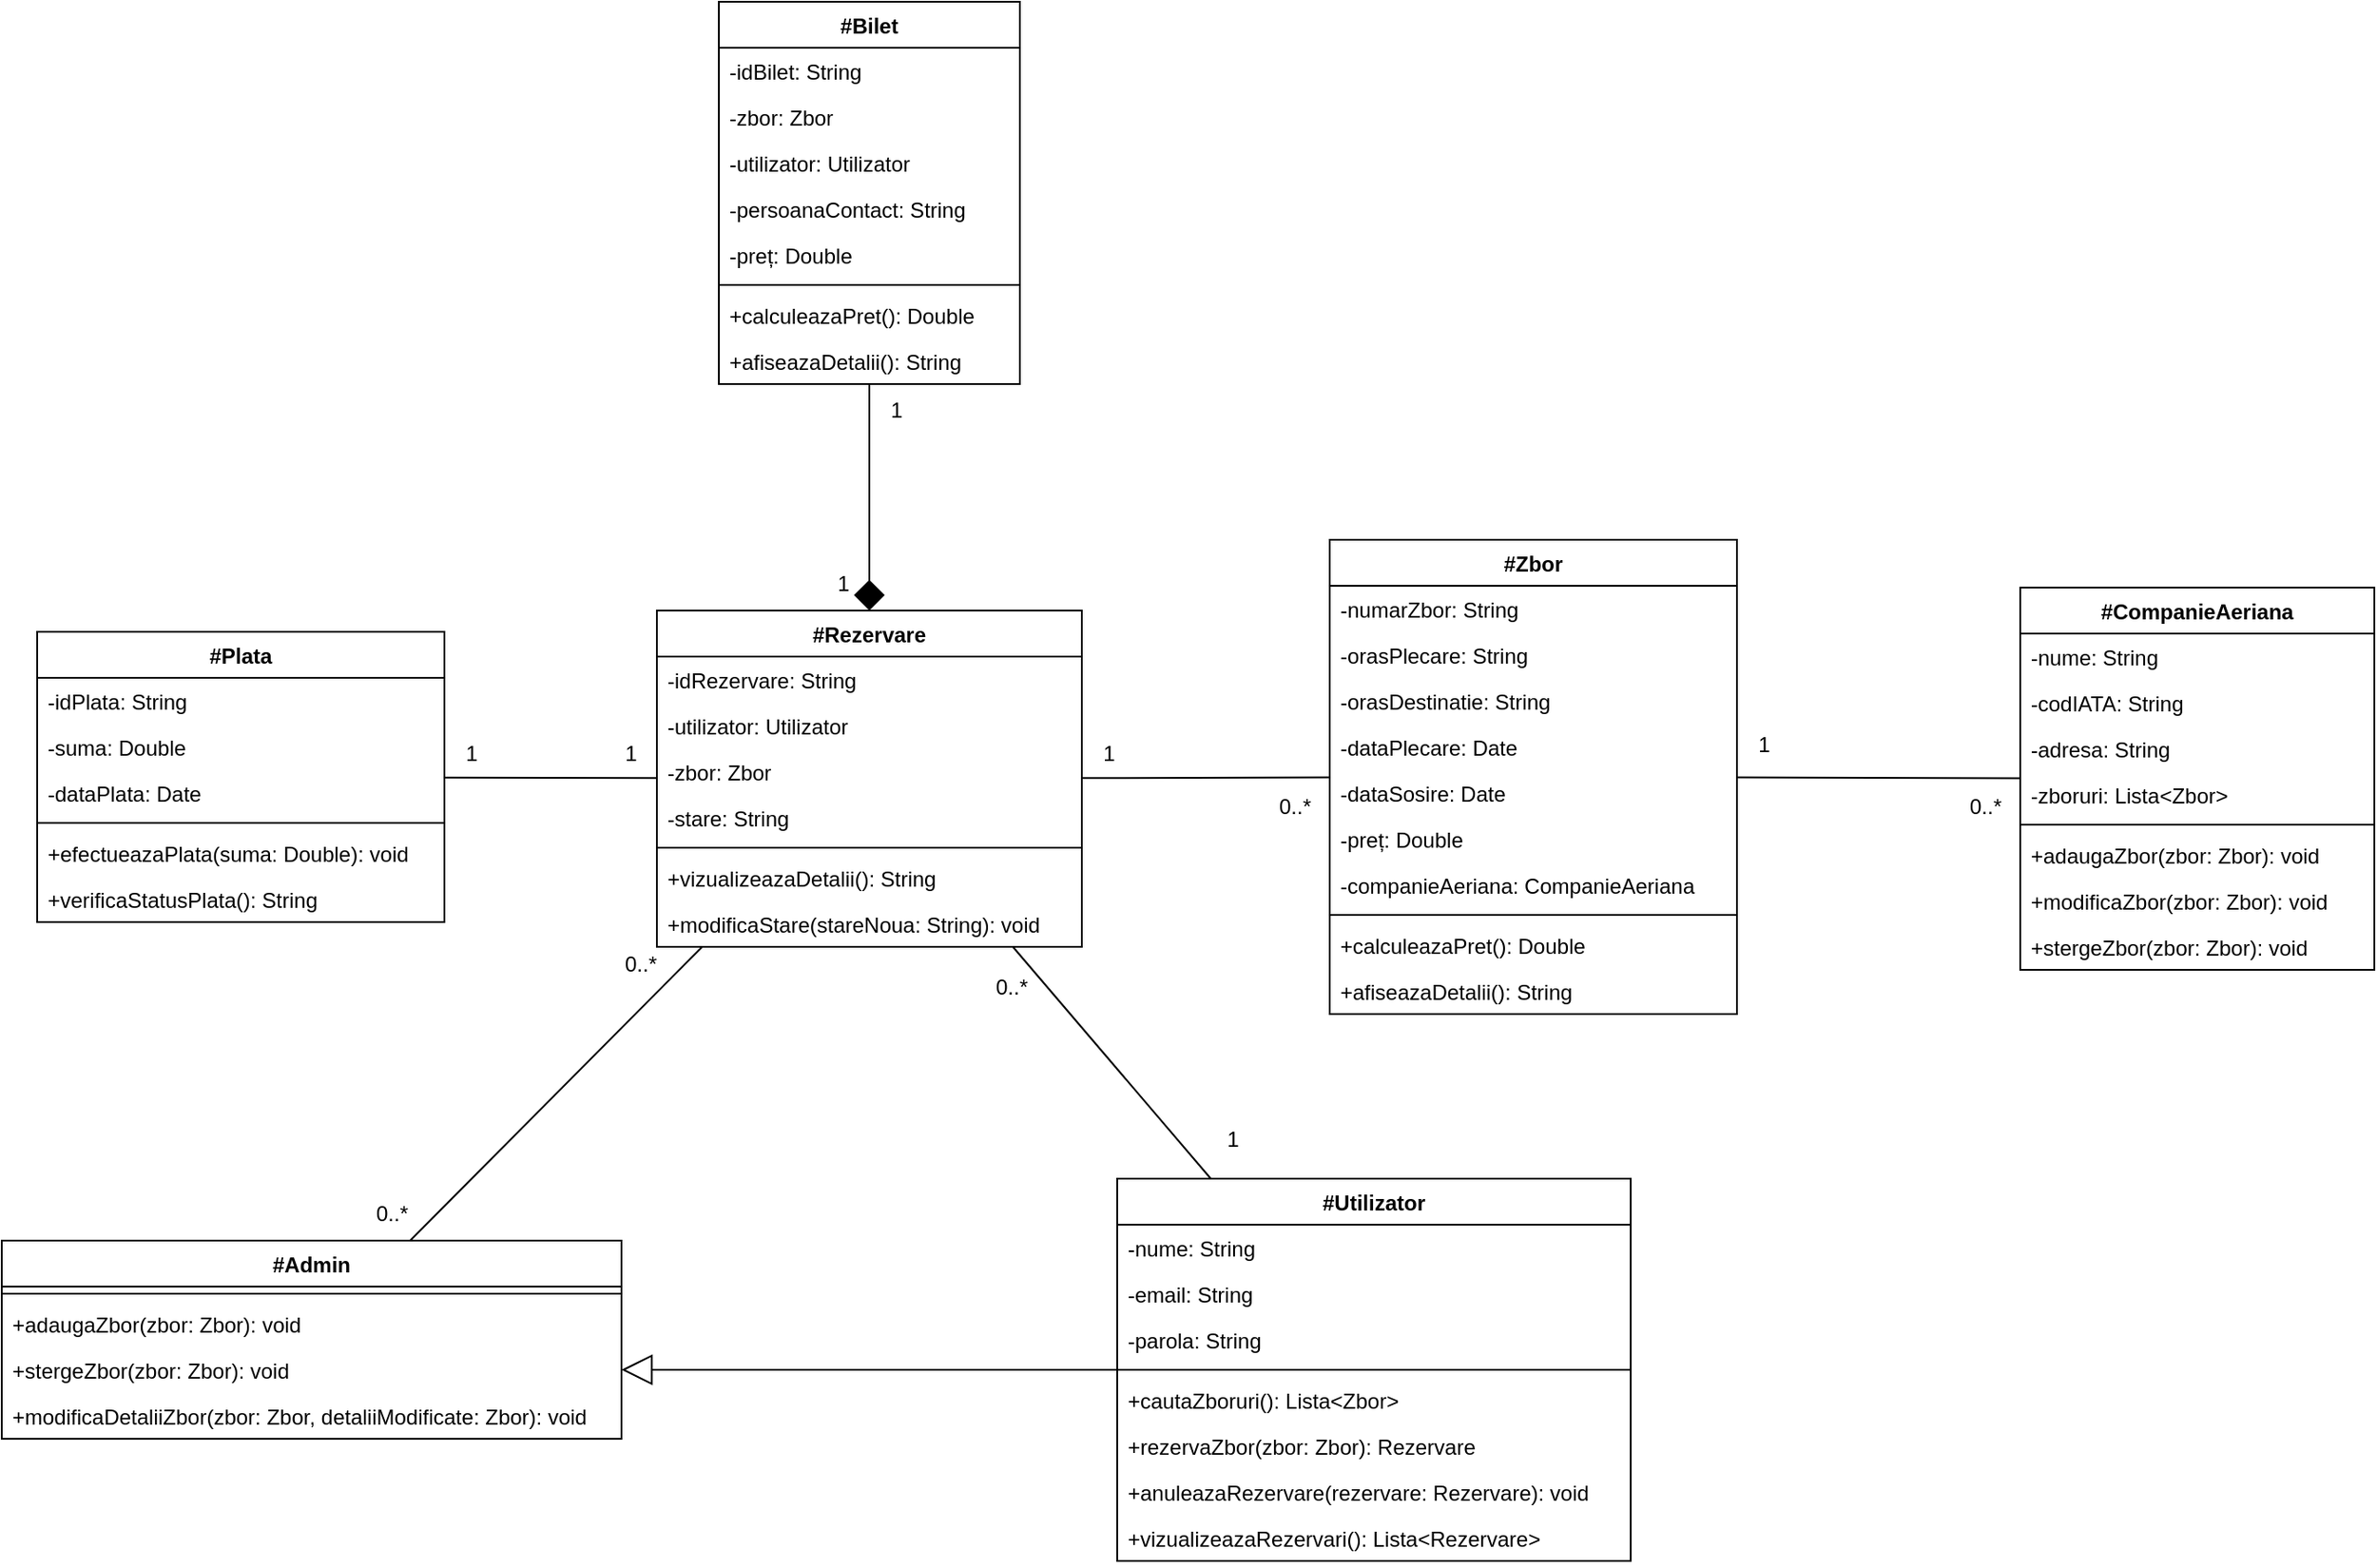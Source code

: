 <mxfile>
    <diagram id="0ODdejSlGo2WSzN84_o3" name="CLASE">
        <mxGraphModel dx="770" dy="530" grid="1" gridSize="10" guides="1" tooltips="1" connect="1" arrows="1" fold="1" page="1" pageScale="1" pageWidth="850" pageHeight="1100" math="0" shadow="0">
            <root>
                <mxCell id="0"/>
                <mxCell id="1" parent="0"/>
                <mxCell id="81" style="edgeStyle=none;html=1;endArrow=none;endFill=0;arcSize=20;enumerate=0;comic=0;strokeWidth=1;" edge="1" parent="1" source="2" target="52">
                    <mxGeometry relative="1" as="geometry"/>
                </mxCell>
                <mxCell id="2" value="#Utilizator" style="swimlane;fontStyle=1;childLayout=stackLayout;horizontal=1;startSize=26;horizontalStack=0;resizeParent=1;resizeParentMax=0;resizeLast=0;collapsible=1;marginBottom=0;fillColor=light-dark(#FFFFFF,#336600);" vertex="1" parent="1">
                    <mxGeometry x="670" y="795" width="290" height="216" as="geometry"/>
                </mxCell>
                <mxCell id="3" value="-nume: String" style="text;strokeColor=none;fillColor=none;align=left;verticalAlign=top;spacingLeft=4;spacingRight=4;overflow=hidden;rotatable=0;points=[[0,0.5],[1,0.5]];portConstraint=eastwest;" vertex="1" parent="2">
                    <mxGeometry y="26" width="290" height="26" as="geometry"/>
                </mxCell>
                <mxCell id="4" value="-email: String" style="text;strokeColor=none;fillColor=none;align=left;verticalAlign=top;spacingLeft=4;spacingRight=4;overflow=hidden;rotatable=0;points=[[0,0.5],[1,0.5]];portConstraint=eastwest;" vertex="1" parent="2">
                    <mxGeometry y="52" width="290" height="26" as="geometry"/>
                </mxCell>
                <mxCell id="5" value="-parola: String" style="text;strokeColor=none;fillColor=none;align=left;verticalAlign=top;spacingLeft=4;spacingRight=4;overflow=hidden;rotatable=0;points=[[0,0.5],[1,0.5]];portConstraint=eastwest;" vertex="1" parent="2">
                    <mxGeometry y="78" width="290" height="26" as="geometry"/>
                </mxCell>
                <mxCell id="6" value="" style="line;strokeWidth=1;fillColor=none;align=left;verticalAlign=middle;spacingTop=-1;spacingLeft=3;spacingRight=3;rotatable=0;labelPosition=right;points=[];portConstraint=eastwest;" vertex="1" parent="2">
                    <mxGeometry y="104" width="290" height="8" as="geometry"/>
                </mxCell>
                <mxCell id="7" value="+cautaZboruri(): Lista&lt;Zbor&gt;" style="text;strokeColor=none;fillColor=none;align=left;verticalAlign=top;spacingLeft=4;spacingRight=4;overflow=hidden;rotatable=0;points=[[0,0.5],[1,0.5]];portConstraint=eastwest;" vertex="1" parent="2">
                    <mxGeometry y="112" width="290" height="26" as="geometry"/>
                </mxCell>
                <mxCell id="8" value="+rezervaZbor(zbor: Zbor): Rezervare" style="text;strokeColor=none;fillColor=none;align=left;verticalAlign=top;spacingLeft=4;spacingRight=4;overflow=hidden;rotatable=0;points=[[0,0.5],[1,0.5]];portConstraint=eastwest;" vertex="1" parent="2">
                    <mxGeometry y="138" width="290" height="26" as="geometry"/>
                </mxCell>
                <mxCell id="9" value="+anuleazaRezervare(rezervare: Rezervare): void" style="text;strokeColor=none;fillColor=none;align=left;verticalAlign=top;spacingLeft=4;spacingRight=4;overflow=hidden;rotatable=0;points=[[0,0.5],[1,0.5]];portConstraint=eastwest;" vertex="1" parent="2">
                    <mxGeometry y="164" width="290" height="26" as="geometry"/>
                </mxCell>
                <mxCell id="10" value="+vizualizeazaRezervari(): Lista&lt;Rezervare&gt;" style="text;strokeColor=none;fillColor=none;align=left;verticalAlign=top;spacingLeft=4;spacingRight=4;overflow=hidden;rotatable=0;points=[[0,0.5],[1,0.5]];portConstraint=eastwest;" vertex="1" parent="2">
                    <mxGeometry y="190" width="290" height="26" as="geometry"/>
                </mxCell>
                <mxCell id="75" style="edgeStyle=none;html=1;endSize=10;endArrow=none;endFill=0;" edge="1" parent="1" source="11" target="52">
                    <mxGeometry relative="1" as="geometry"/>
                </mxCell>
                <mxCell id="11" value="#Admin" style="swimlane;fontStyle=1;childLayout=stackLayout;horizontal=1;startSize=26;horizontalStack=0;resizeParent=1;resizeParentMax=0;resizeLast=0;collapsible=1;marginBottom=0;fillColor=light-dark(#FFFFFF,#33FF33);" vertex="1" parent="1">
                    <mxGeometry x="40" y="830" width="350" height="112" as="geometry"/>
                </mxCell>
                <mxCell id="12" value="" style="line;strokeWidth=1;fillColor=none;align=left;verticalAlign=middle;spacingTop=-1;spacingLeft=3;spacingRight=3;rotatable=0;labelPosition=right;points=[];portConstraint=eastwest;" vertex="1" parent="11">
                    <mxGeometry y="26" width="350" height="8" as="geometry"/>
                </mxCell>
                <mxCell id="13" value="+adaugaZbor(zbor: Zbor): void" style="text;strokeColor=none;fillColor=none;align=left;verticalAlign=top;spacingLeft=4;spacingRight=4;overflow=hidden;rotatable=0;points=[[0,0.5],[1,0.5]];portConstraint=eastwest;" vertex="1" parent="11">
                    <mxGeometry y="34" width="350" height="26" as="geometry"/>
                </mxCell>
                <mxCell id="14" value="+stergeZbor(zbor: Zbor): void" style="text;strokeColor=none;fillColor=none;align=left;verticalAlign=top;spacingLeft=4;spacingRight=4;overflow=hidden;rotatable=0;points=[[0,0.5],[1,0.5]];portConstraint=eastwest;" vertex="1" parent="11">
                    <mxGeometry y="60" width="350" height="26" as="geometry"/>
                </mxCell>
                <mxCell id="15" value="+modificaDetaliiZbor(zbor: Zbor, detaliiModificate: Zbor): void" style="text;strokeColor=none;fillColor=none;align=left;verticalAlign=top;spacingLeft=4;spacingRight=4;overflow=hidden;rotatable=0;points=[[0,0.5],[1,0.5]];portConstraint=eastwest;" vertex="1" parent="11">
                    <mxGeometry y="86" width="350" height="26" as="geometry"/>
                </mxCell>
                <mxCell id="16" value="#Plata" style="swimlane;fontStyle=1;childLayout=stackLayout;horizontal=1;startSize=26;horizontalStack=0;resizeParent=1;resizeParentMax=0;resizeLast=0;collapsible=1;marginBottom=0;fillColor=light-dark(#FFFFFF,#660033);" vertex="1" parent="1">
                    <mxGeometry x="60" y="486" width="230" height="164" as="geometry"/>
                </mxCell>
                <mxCell id="17" value="-idPlata: String" style="text;strokeColor=none;fillColor=none;align=left;verticalAlign=top;spacingLeft=4;spacingRight=4;overflow=hidden;rotatable=0;points=[[0,0.5],[1,0.5]];portConstraint=eastwest;" vertex="1" parent="16">
                    <mxGeometry y="26" width="230" height="26" as="geometry"/>
                </mxCell>
                <mxCell id="18" value="-suma: Double" style="text;strokeColor=none;fillColor=none;align=left;verticalAlign=top;spacingLeft=4;spacingRight=4;overflow=hidden;rotatable=0;points=[[0,0.5],[1,0.5]];portConstraint=eastwest;" vertex="1" parent="16">
                    <mxGeometry y="52" width="230" height="26" as="geometry"/>
                </mxCell>
                <mxCell id="19" value="-dataPlata: Date" style="text;strokeColor=none;fillColor=none;align=left;verticalAlign=top;spacingLeft=4;spacingRight=4;overflow=hidden;rotatable=0;points=[[0,0.5],[1,0.5]];portConstraint=eastwest;" vertex="1" parent="16">
                    <mxGeometry y="78" width="230" height="26" as="geometry"/>
                </mxCell>
                <mxCell id="20" value="" style="line;strokeWidth=1;fillColor=none;align=left;verticalAlign=middle;spacingTop=-1;spacingLeft=3;spacingRight=3;rotatable=0;labelPosition=right;points=[];portConstraint=eastwest;" vertex="1" parent="16">
                    <mxGeometry y="104" width="230" height="8" as="geometry"/>
                </mxCell>
                <mxCell id="21" value="+efectueazaPlata(suma: Double): void" style="text;strokeColor=none;fillColor=none;align=left;verticalAlign=top;spacingLeft=4;spacingRight=4;overflow=hidden;rotatable=0;points=[[0,0.5],[1,0.5]];portConstraint=eastwest;" vertex="1" parent="16">
                    <mxGeometry y="112" width="230" height="26" as="geometry"/>
                </mxCell>
                <mxCell id="22" value="+verificaStatusPlata(): String" style="text;strokeColor=none;fillColor=none;align=left;verticalAlign=top;spacingLeft=4;spacingRight=4;overflow=hidden;rotatable=0;points=[[0,0.5],[1,0.5]];portConstraint=eastwest;" vertex="1" parent="16">
                    <mxGeometry y="138" width="230" height="26" as="geometry"/>
                </mxCell>
                <mxCell id="23" value="#Bilet" style="swimlane;fontStyle=1;childLayout=stackLayout;horizontal=1;startSize=26;horizontalStack=0;resizeParent=1;resizeParentMax=0;resizeLast=0;collapsible=1;marginBottom=0;fillColor=light-dark(#FFFFFF,#7F00FF);" vertex="1" parent="1">
                    <mxGeometry x="445" y="130" width="170" height="216" as="geometry"/>
                </mxCell>
                <mxCell id="24" value="-idBilet: String" style="text;strokeColor=none;fillColor=none;align=left;verticalAlign=top;spacingLeft=4;spacingRight=4;overflow=hidden;rotatable=0;points=[[0,0.5],[1,0.5]];portConstraint=eastwest;" vertex="1" parent="23">
                    <mxGeometry y="26" width="170" height="26" as="geometry"/>
                </mxCell>
                <mxCell id="25" value="-zbor: Zbor" style="text;strokeColor=none;fillColor=none;align=left;verticalAlign=top;spacingLeft=4;spacingRight=4;overflow=hidden;rotatable=0;points=[[0,0.5],[1,0.5]];portConstraint=eastwest;" vertex="1" parent="23">
                    <mxGeometry y="52" width="170" height="26" as="geometry"/>
                </mxCell>
                <mxCell id="26" value="-utilizator: Utilizator" style="text;strokeColor=none;fillColor=none;align=left;verticalAlign=top;spacingLeft=4;spacingRight=4;overflow=hidden;rotatable=0;points=[[0,0.5],[1,0.5]];portConstraint=eastwest;" vertex="1" parent="23">
                    <mxGeometry y="78" width="170" height="26" as="geometry"/>
                </mxCell>
                <mxCell id="27" value="-persoanaContact: String" style="text;strokeColor=none;fillColor=none;align=left;verticalAlign=top;spacingLeft=4;spacingRight=4;overflow=hidden;rotatable=0;points=[[0,0.5],[1,0.5]];portConstraint=eastwest;" vertex="1" parent="23">
                    <mxGeometry y="104" width="170" height="26" as="geometry"/>
                </mxCell>
                <mxCell id="28" value="-preț: Double" style="text;strokeColor=none;fillColor=none;align=left;verticalAlign=top;spacingLeft=4;spacingRight=4;overflow=hidden;rotatable=0;points=[[0,0.5],[1,0.5]];portConstraint=eastwest;" vertex="1" parent="23">
                    <mxGeometry y="130" width="170" height="26" as="geometry"/>
                </mxCell>
                <mxCell id="29" value="" style="line;strokeWidth=1;fillColor=none;align=left;verticalAlign=middle;spacingTop=-1;spacingLeft=3;spacingRight=3;rotatable=0;labelPosition=right;points=[];portConstraint=eastwest;" vertex="1" parent="23">
                    <mxGeometry y="156" width="170" height="8" as="geometry"/>
                </mxCell>
                <mxCell id="30" value="+calculeazaPret(): Double" style="text;strokeColor=none;fillColor=none;align=left;verticalAlign=top;spacingLeft=4;spacingRight=4;overflow=hidden;rotatable=0;points=[[0,0.5],[1,0.5]];portConstraint=eastwest;" vertex="1" parent="23">
                    <mxGeometry y="164" width="170" height="26" as="geometry"/>
                </mxCell>
                <mxCell id="31" value="+afiseazaDetalii(): String" style="text;strokeColor=none;fillColor=none;align=left;verticalAlign=top;spacingLeft=4;spacingRight=4;overflow=hidden;rotatable=0;points=[[0,0.5],[1,0.5]];portConstraint=eastwest;" vertex="1" parent="23">
                    <mxGeometry y="190" width="170" height="26" as="geometry"/>
                </mxCell>
                <mxCell id="32" value="#CompanieAeriana" style="swimlane;fontStyle=1;childLayout=stackLayout;horizontal=1;startSize=26;horizontalStack=0;resizeParent=1;resizeParentMax=0;resizeLast=0;collapsible=1;marginBottom=0;fillColor=light-dark(#FFFFFF,#000099);" vertex="1" parent="1">
                    <mxGeometry x="1180" y="461" width="200" height="216" as="geometry"/>
                </mxCell>
                <mxCell id="33" value="-nume: String" style="text;strokeColor=none;fillColor=none;align=left;verticalAlign=top;spacingLeft=4;spacingRight=4;overflow=hidden;rotatable=0;points=[[0,0.5],[1,0.5]];portConstraint=eastwest;" vertex="1" parent="32">
                    <mxGeometry y="26" width="200" height="26" as="geometry"/>
                </mxCell>
                <mxCell id="34" value="-codIATA: String" style="text;strokeColor=none;fillColor=none;align=left;verticalAlign=top;spacingLeft=4;spacingRight=4;overflow=hidden;rotatable=0;points=[[0,0.5],[1,0.5]];portConstraint=eastwest;" vertex="1" parent="32">
                    <mxGeometry y="52" width="200" height="26" as="geometry"/>
                </mxCell>
                <mxCell id="35" value="-adresa: String" style="text;strokeColor=none;fillColor=none;align=left;verticalAlign=top;spacingLeft=4;spacingRight=4;overflow=hidden;rotatable=0;points=[[0,0.5],[1,0.5]];portConstraint=eastwest;" vertex="1" parent="32">
                    <mxGeometry y="78" width="200" height="26" as="geometry"/>
                </mxCell>
                <mxCell id="36" value="-zboruri: Lista&lt;Zbor&gt;" style="text;strokeColor=none;fillColor=none;align=left;verticalAlign=top;spacingLeft=4;spacingRight=4;overflow=hidden;rotatable=0;points=[[0,0.5],[1,0.5]];portConstraint=eastwest;" vertex="1" parent="32">
                    <mxGeometry y="104" width="200" height="26" as="geometry"/>
                </mxCell>
                <mxCell id="37" value="" style="line;strokeWidth=1;fillColor=none;align=left;verticalAlign=middle;spacingTop=-1;spacingLeft=3;spacingRight=3;rotatable=0;labelPosition=right;points=[];portConstraint=eastwest;" vertex="1" parent="32">
                    <mxGeometry y="130" width="200" height="8" as="geometry"/>
                </mxCell>
                <mxCell id="38" value="+adaugaZbor(zbor: Zbor): void" style="text;strokeColor=none;fillColor=none;align=left;verticalAlign=top;spacingLeft=4;spacingRight=4;overflow=hidden;rotatable=0;points=[[0,0.5],[1,0.5]];portConstraint=eastwest;" vertex="1" parent="32">
                    <mxGeometry y="138" width="200" height="26" as="geometry"/>
                </mxCell>
                <mxCell id="39" value="+modificaZbor(zbor: Zbor): void" style="text;strokeColor=none;fillColor=none;align=left;verticalAlign=top;spacingLeft=4;spacingRight=4;overflow=hidden;rotatable=0;points=[[0,0.5],[1,0.5]];portConstraint=eastwest;" vertex="1" parent="32">
                    <mxGeometry y="164" width="200" height="26" as="geometry"/>
                </mxCell>
                <mxCell id="40" value="+stergeZbor(zbor: Zbor): void" style="text;strokeColor=none;fillColor=none;align=left;verticalAlign=top;spacingLeft=4;spacingRight=4;overflow=hidden;rotatable=0;points=[[0,0.5],[1,0.5]];portConstraint=eastwest;" vertex="1" parent="32">
                    <mxGeometry y="190" width="200" height="26" as="geometry"/>
                </mxCell>
                <mxCell id="78" style="edgeStyle=none;html=1;endSize=10;endArrow=none;endFill=0;" edge="1" parent="1" source="41" target="32">
                    <mxGeometry relative="1" as="geometry"/>
                </mxCell>
                <mxCell id="41" value="#Zbor" style="swimlane;fontStyle=1;childLayout=stackLayout;horizontal=1;startSize=26;horizontalStack=0;resizeParent=1;resizeParentMax=0;resizeLast=0;collapsible=1;marginBottom=0;fillColor=light-dark(#FFFFFF,#003333);" vertex="1" parent="1">
                    <mxGeometry x="790" y="434" width="230" height="268" as="geometry"/>
                </mxCell>
                <mxCell id="42" value="-numarZbor: String" style="text;strokeColor=none;fillColor=none;align=left;verticalAlign=top;spacingLeft=4;spacingRight=4;overflow=hidden;rotatable=0;points=[[0,0.5],[1,0.5]];portConstraint=eastwest;" vertex="1" parent="41">
                    <mxGeometry y="26" width="230" height="26" as="geometry"/>
                </mxCell>
                <mxCell id="43" value="-orasPlecare: String" style="text;strokeColor=none;fillColor=none;align=left;verticalAlign=top;spacingLeft=4;spacingRight=4;overflow=hidden;rotatable=0;points=[[0,0.5],[1,0.5]];portConstraint=eastwest;" vertex="1" parent="41">
                    <mxGeometry y="52" width="230" height="26" as="geometry"/>
                </mxCell>
                <mxCell id="44" value="-orasDestinatie: String" style="text;strokeColor=none;fillColor=none;align=left;verticalAlign=top;spacingLeft=4;spacingRight=4;overflow=hidden;rotatable=0;points=[[0,0.5],[1,0.5]];portConstraint=eastwest;" vertex="1" parent="41">
                    <mxGeometry y="78" width="230" height="26" as="geometry"/>
                </mxCell>
                <mxCell id="45" value="-dataPlecare: Date" style="text;strokeColor=none;fillColor=none;align=left;verticalAlign=top;spacingLeft=4;spacingRight=4;overflow=hidden;rotatable=0;points=[[0,0.5],[1,0.5]];portConstraint=eastwest;" vertex="1" parent="41">
                    <mxGeometry y="104" width="230" height="26" as="geometry"/>
                </mxCell>
                <mxCell id="46" value="-dataSosire: Date" style="text;strokeColor=none;fillColor=none;align=left;verticalAlign=top;spacingLeft=4;spacingRight=4;overflow=hidden;rotatable=0;points=[[0,0.5],[1,0.5]];portConstraint=eastwest;" vertex="1" parent="41">
                    <mxGeometry y="130" width="230" height="26" as="geometry"/>
                </mxCell>
                <mxCell id="47" value="-preț: Double" style="text;strokeColor=none;fillColor=none;align=left;verticalAlign=top;spacingLeft=4;spacingRight=4;overflow=hidden;rotatable=0;points=[[0,0.5],[1,0.5]];portConstraint=eastwest;" vertex="1" parent="41">
                    <mxGeometry y="156" width="230" height="26" as="geometry"/>
                </mxCell>
                <mxCell id="48" value="-companieAeriana: CompanieAeriana" style="text;strokeColor=none;fillColor=none;align=left;verticalAlign=top;spacingLeft=4;spacingRight=4;overflow=hidden;rotatable=0;points=[[0,0.5],[1,0.5]];portConstraint=eastwest;" vertex="1" parent="41">
                    <mxGeometry y="182" width="230" height="26" as="geometry"/>
                </mxCell>
                <mxCell id="49" value="" style="line;strokeWidth=1;fillColor=none;align=left;verticalAlign=middle;spacingTop=-1;spacingLeft=3;spacingRight=3;rotatable=0;labelPosition=right;points=[];portConstraint=eastwest;" vertex="1" parent="41">
                    <mxGeometry y="208" width="230" height="8" as="geometry"/>
                </mxCell>
                <mxCell id="50" value="+calculeazaPret(): Double" style="text;strokeColor=none;fillColor=none;align=left;verticalAlign=top;spacingLeft=4;spacingRight=4;overflow=hidden;rotatable=0;points=[[0,0.5],[1,0.5]];portConstraint=eastwest;" vertex="1" parent="41">
                    <mxGeometry y="216" width="230" height="26" as="geometry"/>
                </mxCell>
                <mxCell id="51" value="+afiseazaDetalii(): String" style="text;strokeColor=none;fillColor=none;align=left;verticalAlign=top;spacingLeft=4;spacingRight=4;overflow=hidden;rotatable=0;points=[[0,0.5],[1,0.5]];portConstraint=eastwest;" vertex="1" parent="41">
                    <mxGeometry y="242" width="230" height="26" as="geometry"/>
                </mxCell>
                <mxCell id="77" style="edgeStyle=none;html=1;verticalAlign=top;endSize=10;endArrow=none;endFill=0;" edge="1" parent="1" source="52" target="16">
                    <mxGeometry relative="1" as="geometry"/>
                </mxCell>
                <mxCell id="83" style="edgeStyle=none;html=1;endSize=10;endArrow=none;endFill=0;" edge="1" parent="1" source="52" target="41">
                    <mxGeometry relative="1" as="geometry"/>
                </mxCell>
                <mxCell id="85" style="edgeStyle=none;html=1;startArrow=diamond;startFill=1;startSize=15;endSize=12;endArrow=none;endFill=0;" edge="1" parent="1" source="52" target="23">
                    <mxGeometry relative="1" as="geometry"/>
                </mxCell>
                <mxCell id="52" value="#Rezervare" style="swimlane;fontStyle=1;childLayout=stackLayout;horizontal=1;startSize=26;horizontalStack=0;resizeParent=1;resizeParentMax=0;resizeLast=0;collapsible=1;marginBottom=0;fillColor=light-dark(#FFFFFF,#660000);" vertex="1" parent="1">
                    <mxGeometry x="410" y="474" width="240" height="190" as="geometry"/>
                </mxCell>
                <mxCell id="53" value="-idRezervare: String" style="text;strokeColor=none;fillColor=none;align=left;verticalAlign=top;spacingLeft=4;spacingRight=4;overflow=hidden;rotatable=0;points=[[0,0.5],[1,0.5]];portConstraint=eastwest;" vertex="1" parent="52">
                    <mxGeometry y="26" width="240" height="26" as="geometry"/>
                </mxCell>
                <mxCell id="54" value="-utilizator: Utilizator" style="text;strokeColor=none;fillColor=none;align=left;verticalAlign=top;spacingLeft=4;spacingRight=4;overflow=hidden;rotatable=0;points=[[0,0.5],[1,0.5]];portConstraint=eastwest;" vertex="1" parent="52">
                    <mxGeometry y="52" width="240" height="26" as="geometry"/>
                </mxCell>
                <mxCell id="55" value="-zbor: Zbor" style="text;strokeColor=none;fillColor=none;align=left;verticalAlign=top;spacingLeft=4;spacingRight=4;overflow=hidden;rotatable=0;points=[[0,0.5],[1,0.5]];portConstraint=eastwest;" vertex="1" parent="52">
                    <mxGeometry y="78" width="240" height="26" as="geometry"/>
                </mxCell>
                <mxCell id="56" value="-stare: String" style="text;strokeColor=none;fillColor=none;align=left;verticalAlign=top;spacingLeft=4;spacingRight=4;overflow=hidden;rotatable=0;points=[[0,0.5],[1,0.5]];portConstraint=eastwest;" vertex="1" parent="52">
                    <mxGeometry y="104" width="240" height="26" as="geometry"/>
                </mxCell>
                <mxCell id="57" value="" style="line;strokeWidth=1;fillColor=none;align=left;verticalAlign=middle;spacingTop=-1;spacingLeft=3;spacingRight=3;rotatable=0;labelPosition=right;points=[];portConstraint=eastwest;" vertex="1" parent="52">
                    <mxGeometry y="130" width="240" height="8" as="geometry"/>
                </mxCell>
                <mxCell id="58" value="+vizualizeazaDetalii(): String" style="text;strokeColor=none;fillColor=none;align=left;verticalAlign=top;spacingLeft=4;spacingRight=4;overflow=hidden;rotatable=0;points=[[0,0.5],[1,0.5]];portConstraint=eastwest;" vertex="1" parent="52">
                    <mxGeometry y="138" width="240" height="26" as="geometry"/>
                </mxCell>
                <mxCell id="59" value="+modificaStare(stareNoua: String): void" style="text;strokeColor=none;fillColor=none;align=left;verticalAlign=top;spacingLeft=4;spacingRight=4;overflow=hidden;rotatable=0;points=[[0,0.5],[1,0.5]];portConstraint=eastwest;" vertex="1" parent="52">
                    <mxGeometry y="164" width="240" height="26" as="geometry"/>
                </mxCell>
                <mxCell id="80" style="edgeStyle=none;html=1;endArrow=none;endFill=0;endSize=15;startArrow=block;startFill=0;startSize=15;" edge="1" parent="1" source="14" target="2">
                    <mxGeometry relative="1" as="geometry"/>
                </mxCell>
                <mxCell id="87" value="1" style="text;html=1;align=center;verticalAlign=middle;resizable=0;points=[];autosize=1;strokeColor=none;fillColor=none;" vertex="1" parent="1">
                    <mxGeometry x="720" y="758" width="30" height="30" as="geometry"/>
                </mxCell>
                <mxCell id="88" value="0..*" style="text;html=1;align=center;verticalAlign=middle;resizable=0;points=[];autosize=1;strokeColor=none;fillColor=none;" vertex="1" parent="1">
                    <mxGeometry x="590" y="672" width="40" height="30" as="geometry"/>
                </mxCell>
                <mxCell id="90" value="1" style="text;html=1;align=center;verticalAlign=middle;resizable=0;points=[];autosize=1;strokeColor=none;fillColor=none;" vertex="1" parent="1">
                    <mxGeometry x="530" y="346" width="30" height="30" as="geometry"/>
                </mxCell>
                <mxCell id="91" value="1" style="text;html=1;align=center;verticalAlign=middle;resizable=0;points=[];autosize=1;strokeColor=none;fillColor=none;" vertex="1" parent="1">
                    <mxGeometry x="500" y="444" width="30" height="30" as="geometry"/>
                </mxCell>
                <mxCell id="92" value="1" style="text;html=1;align=center;verticalAlign=middle;resizable=0;points=[];autosize=1;strokeColor=none;fillColor=none;" vertex="1" parent="1">
                    <mxGeometry x="1020" y="535" width="30" height="30" as="geometry"/>
                </mxCell>
                <mxCell id="93" value="0..*" style="text;html=1;align=center;verticalAlign=middle;resizable=0;points=[];autosize=1;strokeColor=none;fillColor=none;" vertex="1" parent="1">
                    <mxGeometry x="1140" y="570" width="40" height="30" as="geometry"/>
                </mxCell>
                <mxCell id="94" value="0..*" style="text;html=1;align=center;verticalAlign=middle;resizable=0;points=[];autosize=1;strokeColor=none;fillColor=none;" vertex="1" parent="1">
                    <mxGeometry x="750" y="570" width="40" height="30" as="geometry"/>
                </mxCell>
                <mxCell id="95" value="1" style="text;html=1;align=center;verticalAlign=middle;resizable=0;points=[];autosize=1;strokeColor=none;fillColor=none;" vertex="1" parent="1">
                    <mxGeometry x="650" y="540" width="30" height="30" as="geometry"/>
                </mxCell>
                <mxCell id="96" value="1" style="text;html=1;align=center;verticalAlign=middle;resizable=0;points=[];autosize=1;strokeColor=none;fillColor=none;" vertex="1" parent="1">
                    <mxGeometry x="380" y="540" width="30" height="30" as="geometry"/>
                </mxCell>
                <mxCell id="97" value="1" style="text;html=1;align=center;verticalAlign=middle;resizable=0;points=[];autosize=1;strokeColor=none;fillColor=none;" vertex="1" parent="1">
                    <mxGeometry x="290" y="540" width="30" height="30" as="geometry"/>
                </mxCell>
                <mxCell id="98" value="0..*" style="text;html=1;align=center;verticalAlign=middle;resizable=0;points=[];autosize=1;strokeColor=none;fillColor=none;" vertex="1" parent="1">
                    <mxGeometry x="240" y="800" width="40" height="30" as="geometry"/>
                </mxCell>
                <mxCell id="100" value="0..*" style="text;whiteSpace=wrap;" vertex="1" parent="1">
                    <mxGeometry x="390" y="660" width="30" height="30" as="geometry"/>
                </mxCell>
            </root>
        </mxGraphModel>
    </diagram>
</mxfile>